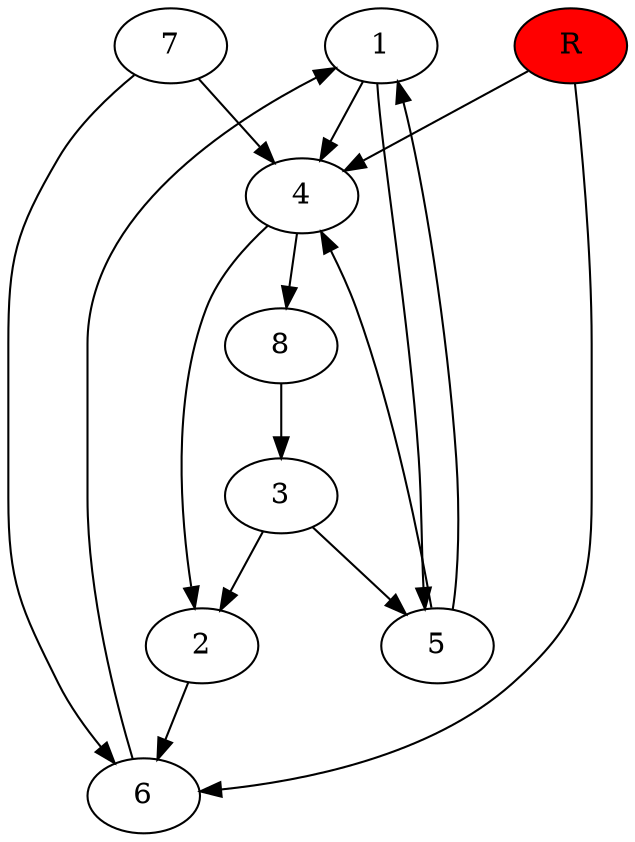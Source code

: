digraph prb51232 {
	1
	2
	3
	4
	5
	6
	7
	8
	R [fillcolor="#ff0000" style=filled]
	1 -> 4
	1 -> 5
	2 -> 6
	3 -> 2
	3 -> 5
	4 -> 2
	4 -> 8
	5 -> 1
	5 -> 4
	6 -> 1
	7 -> 4
	7 -> 6
	8 -> 3
	R -> 4
	R -> 6
}
